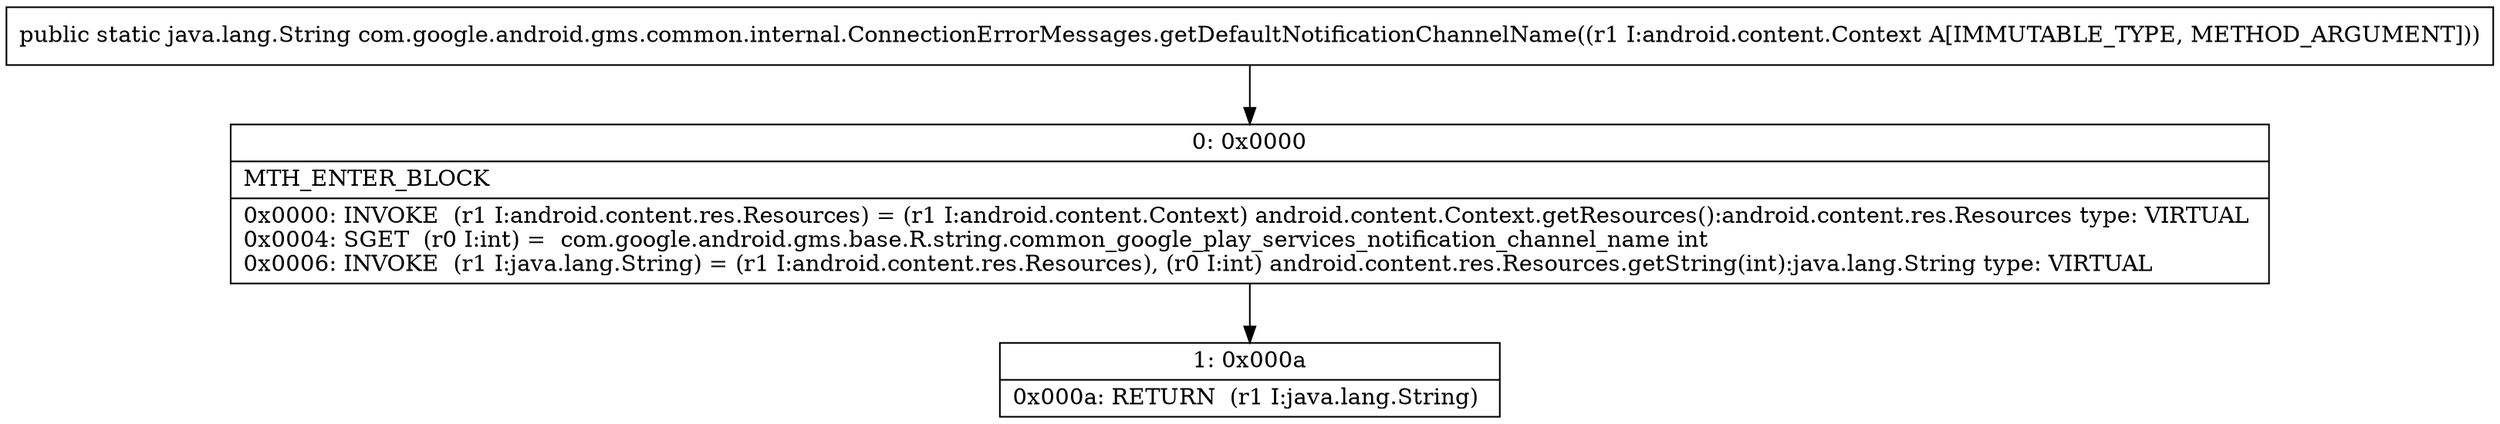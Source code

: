 digraph "CFG forcom.google.android.gms.common.internal.ConnectionErrorMessages.getDefaultNotificationChannelName(Landroid\/content\/Context;)Ljava\/lang\/String;" {
Node_0 [shape=record,label="{0\:\ 0x0000|MTH_ENTER_BLOCK\l|0x0000: INVOKE  (r1 I:android.content.res.Resources) = (r1 I:android.content.Context) android.content.Context.getResources():android.content.res.Resources type: VIRTUAL \l0x0004: SGET  (r0 I:int) =  com.google.android.gms.base.R.string.common_google_play_services_notification_channel_name int \l0x0006: INVOKE  (r1 I:java.lang.String) = (r1 I:android.content.res.Resources), (r0 I:int) android.content.res.Resources.getString(int):java.lang.String type: VIRTUAL \l}"];
Node_1 [shape=record,label="{1\:\ 0x000a|0x000a: RETURN  (r1 I:java.lang.String) \l}"];
MethodNode[shape=record,label="{public static java.lang.String com.google.android.gms.common.internal.ConnectionErrorMessages.getDefaultNotificationChannelName((r1 I:android.content.Context A[IMMUTABLE_TYPE, METHOD_ARGUMENT])) }"];
MethodNode -> Node_0;
Node_0 -> Node_1;
}

